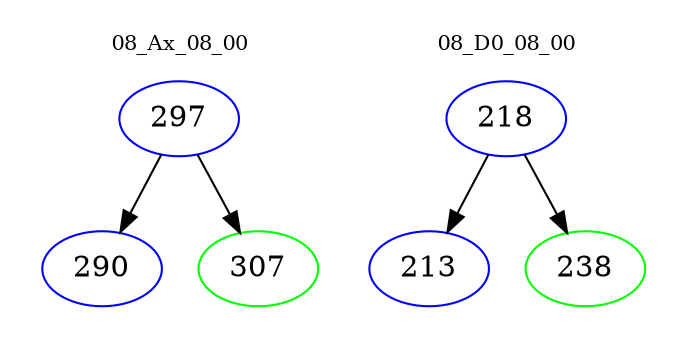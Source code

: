 digraph{
subgraph cluster_0 {
color = white
label = "08_Ax_08_00";
fontsize=10;
T0_297 [label="297", color="blue"]
T0_297 -> T0_290 [color="black"]
T0_290 [label="290", color="blue"]
T0_297 -> T0_307 [color="black"]
T0_307 [label="307", color="green"]
}
subgraph cluster_1 {
color = white
label = "08_D0_08_00";
fontsize=10;
T1_218 [label="218", color="blue"]
T1_218 -> T1_213 [color="black"]
T1_213 [label="213", color="blue"]
T1_218 -> T1_238 [color="black"]
T1_238 [label="238", color="green"]
}
}
